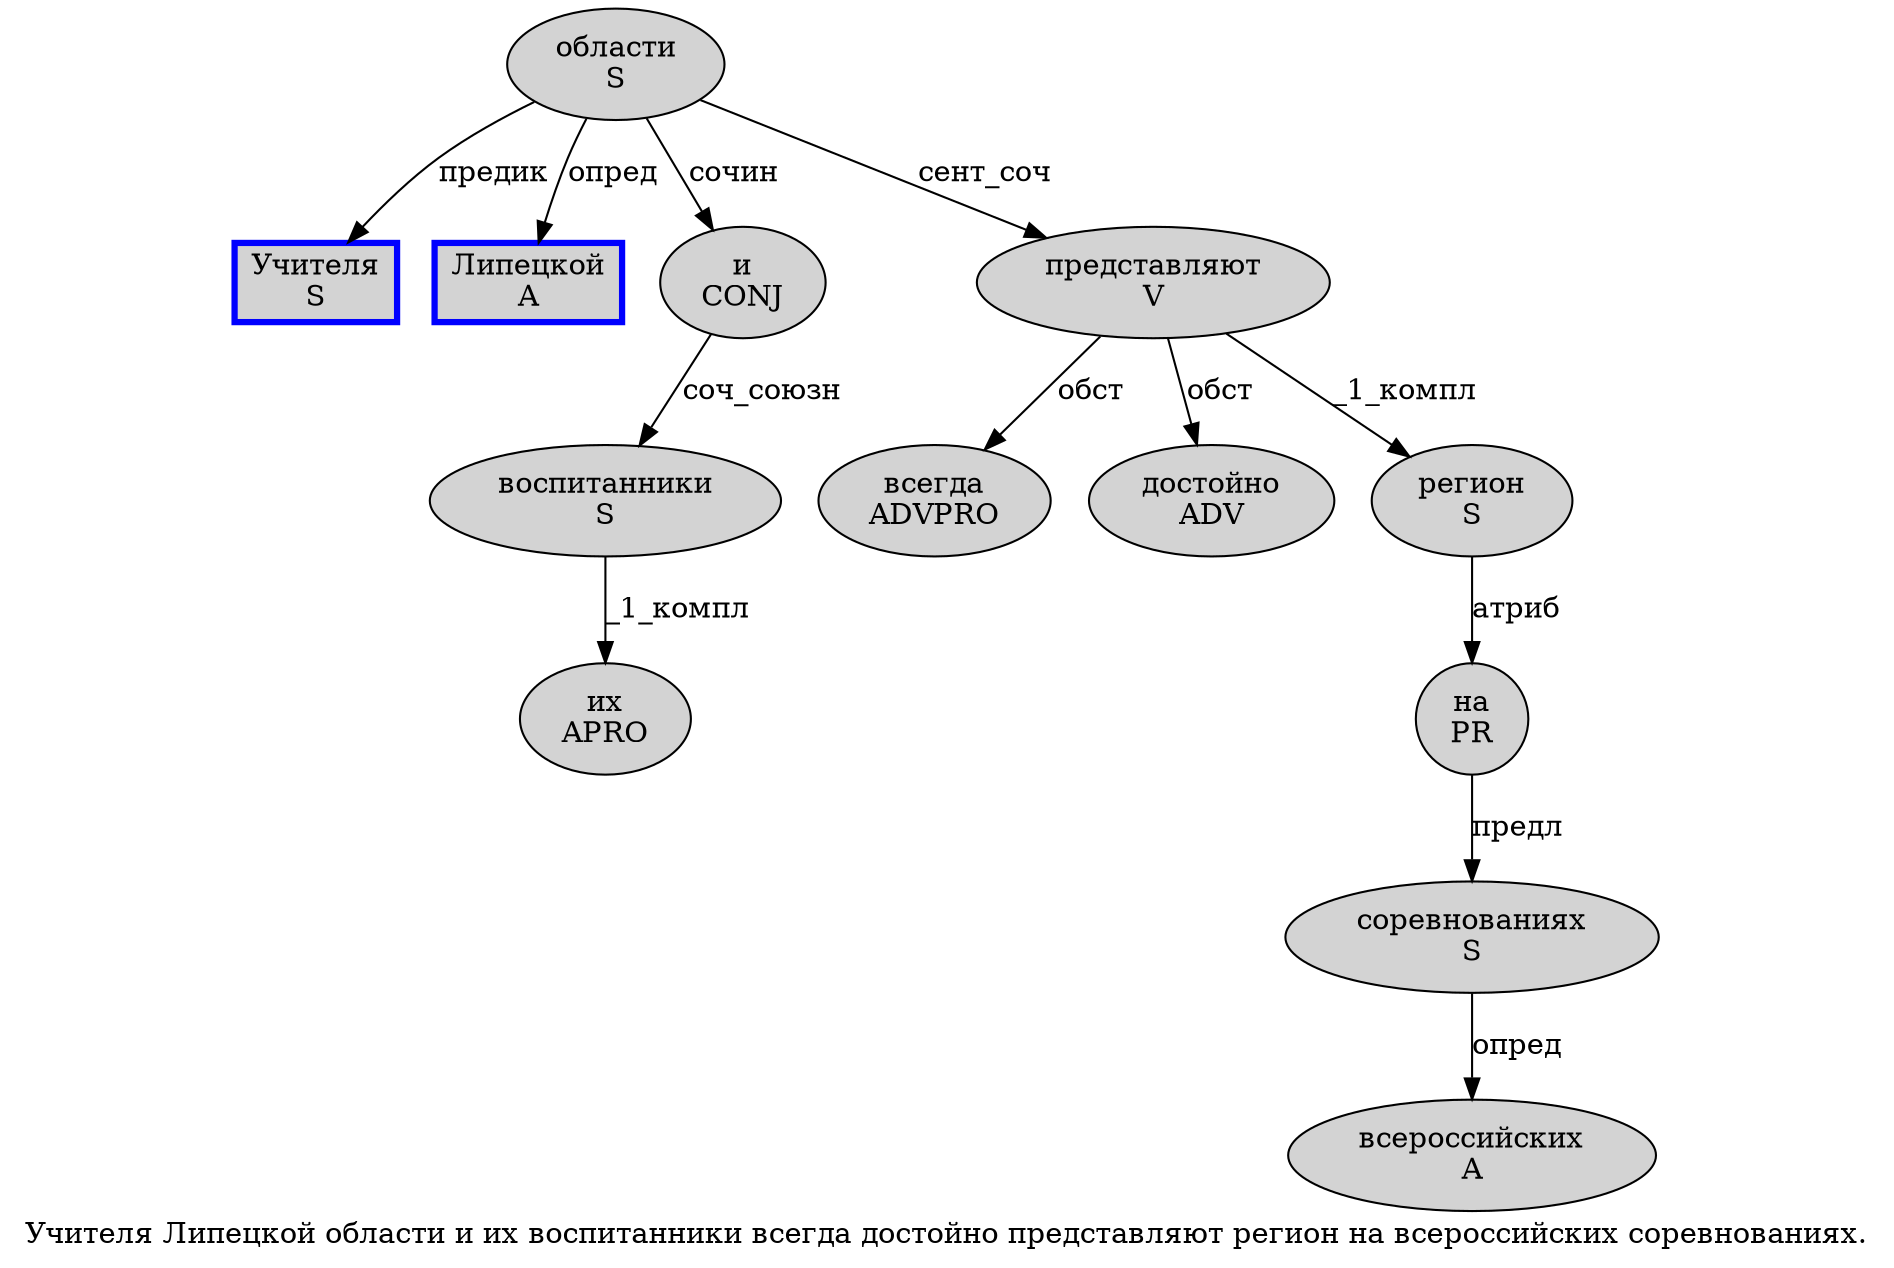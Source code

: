 digraph SENTENCE_909 {
	graph [label="Учителя Липецкой области и их воспитанники всегда достойно представляют регион на всероссийских соревнованиях."]
	node [style=filled]
		0 [label="Учителя
S" color=blue fillcolor=lightgray penwidth=3 shape=box]
		1 [label="Липецкой
A" color=blue fillcolor=lightgray penwidth=3 shape=box]
		2 [label="области
S" color="" fillcolor=lightgray penwidth=1 shape=ellipse]
		3 [label="и
CONJ" color="" fillcolor=lightgray penwidth=1 shape=ellipse]
		4 [label="их
APRO" color="" fillcolor=lightgray penwidth=1 shape=ellipse]
		5 [label="воспитанники
S" color="" fillcolor=lightgray penwidth=1 shape=ellipse]
		6 [label="всегда
ADVPRO" color="" fillcolor=lightgray penwidth=1 shape=ellipse]
		7 [label="достойно
ADV" color="" fillcolor=lightgray penwidth=1 shape=ellipse]
		8 [label="представляют
V" color="" fillcolor=lightgray penwidth=1 shape=ellipse]
		9 [label="регион
S" color="" fillcolor=lightgray penwidth=1 shape=ellipse]
		10 [label="на
PR" color="" fillcolor=lightgray penwidth=1 shape=ellipse]
		11 [label="всероссийских
A" color="" fillcolor=lightgray penwidth=1 shape=ellipse]
		12 [label="соревнованиях
S" color="" fillcolor=lightgray penwidth=1 shape=ellipse]
			3 -> 5 [label="соч_союзн"]
			12 -> 11 [label="опред"]
			2 -> 0 [label="предик"]
			2 -> 1 [label="опред"]
			2 -> 3 [label="сочин"]
			2 -> 8 [label="сент_соч"]
			9 -> 10 [label="атриб"]
			10 -> 12 [label="предл"]
			5 -> 4 [label="_1_компл"]
			8 -> 6 [label="обст"]
			8 -> 7 [label="обст"]
			8 -> 9 [label="_1_компл"]
}